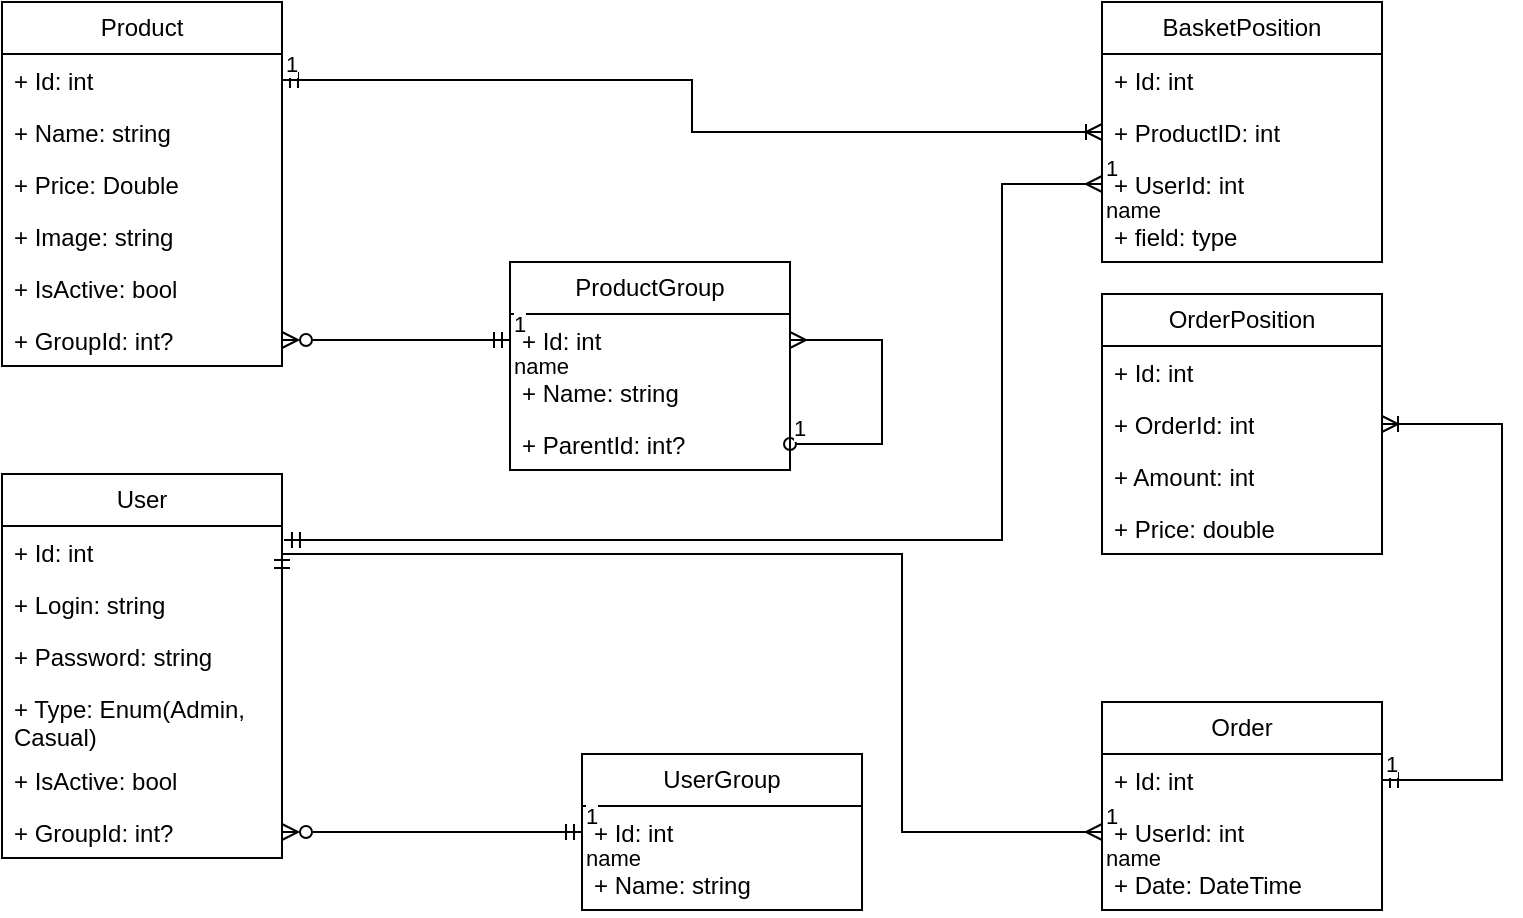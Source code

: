 <mxfile version="24.0.2" type="device">
  <diagram name="Strona-1" id="BYMz5x1TP5sVZ5xXCS6c">
    <mxGraphModel dx="880" dy="460" grid="1" gridSize="10" guides="1" tooltips="1" connect="1" arrows="1" fold="1" page="1" pageScale="1" pageWidth="827" pageHeight="1169" math="0" shadow="0">
      <root>
        <mxCell id="0" />
        <mxCell id="1" parent="0" />
        <mxCell id="6UlUiphFwFVS14rZ_dmK-1" value="Product" style="swimlane;fontStyle=0;childLayout=stackLayout;horizontal=1;startSize=26;fillColor=none;horizontalStack=0;resizeParent=1;resizeParentMax=0;resizeLast=0;collapsible=1;marginBottom=0;whiteSpace=wrap;html=1;" vertex="1" parent="1">
          <mxGeometry x="20" y="14" width="140" height="182" as="geometry" />
        </mxCell>
        <mxCell id="6UlUiphFwFVS14rZ_dmK-2" value="+ Id: int" style="text;strokeColor=none;fillColor=none;align=left;verticalAlign=top;spacingLeft=4;spacingRight=4;overflow=hidden;rotatable=0;points=[[0,0.5],[1,0.5]];portConstraint=eastwest;whiteSpace=wrap;html=1;" vertex="1" parent="6UlUiphFwFVS14rZ_dmK-1">
          <mxGeometry y="26" width="140" height="26" as="geometry" />
        </mxCell>
        <mxCell id="6UlUiphFwFVS14rZ_dmK-3" value="+ Name: string" style="text;strokeColor=none;fillColor=none;align=left;verticalAlign=top;spacingLeft=4;spacingRight=4;overflow=hidden;rotatable=0;points=[[0,0.5],[1,0.5]];portConstraint=eastwest;whiteSpace=wrap;html=1;" vertex="1" parent="6UlUiphFwFVS14rZ_dmK-1">
          <mxGeometry y="52" width="140" height="26" as="geometry" />
        </mxCell>
        <mxCell id="6UlUiphFwFVS14rZ_dmK-4" value="+ Price: Double" style="text;strokeColor=none;fillColor=none;align=left;verticalAlign=top;spacingLeft=4;spacingRight=4;overflow=hidden;rotatable=0;points=[[0,0.5],[1,0.5]];portConstraint=eastwest;whiteSpace=wrap;html=1;" vertex="1" parent="6UlUiphFwFVS14rZ_dmK-1">
          <mxGeometry y="78" width="140" height="26" as="geometry" />
        </mxCell>
        <mxCell id="6UlUiphFwFVS14rZ_dmK-5" value="+ Image: string" style="text;strokeColor=none;fillColor=none;align=left;verticalAlign=top;spacingLeft=4;spacingRight=4;overflow=hidden;rotatable=0;points=[[0,0.5],[1,0.5]];portConstraint=eastwest;whiteSpace=wrap;html=1;" vertex="1" parent="6UlUiphFwFVS14rZ_dmK-1">
          <mxGeometry y="104" width="140" height="26" as="geometry" />
        </mxCell>
        <mxCell id="6UlUiphFwFVS14rZ_dmK-6" value="+ IsActive: bool" style="text;strokeColor=none;fillColor=none;align=left;verticalAlign=top;spacingLeft=4;spacingRight=4;overflow=hidden;rotatable=0;points=[[0,0.5],[1,0.5]];portConstraint=eastwest;whiteSpace=wrap;html=1;" vertex="1" parent="6UlUiphFwFVS14rZ_dmK-1">
          <mxGeometry y="130" width="140" height="26" as="geometry" />
        </mxCell>
        <mxCell id="6UlUiphFwFVS14rZ_dmK-7" value="+ GroupId: int?" style="text;strokeColor=none;fillColor=none;align=left;verticalAlign=top;spacingLeft=4;spacingRight=4;overflow=hidden;rotatable=0;points=[[0,0.5],[1,0.5]];portConstraint=eastwest;whiteSpace=wrap;html=1;" vertex="1" parent="6UlUiphFwFVS14rZ_dmK-1">
          <mxGeometry y="156" width="140" height="26" as="geometry" />
        </mxCell>
        <mxCell id="6UlUiphFwFVS14rZ_dmK-8" value="ProductGroup" style="swimlane;fontStyle=0;childLayout=stackLayout;horizontal=1;startSize=26;fillColor=none;horizontalStack=0;resizeParent=1;resizeParentMax=0;resizeLast=0;collapsible=1;marginBottom=0;whiteSpace=wrap;html=1;" vertex="1" parent="1">
          <mxGeometry x="274" y="144" width="140" height="104" as="geometry" />
        </mxCell>
        <mxCell id="6UlUiphFwFVS14rZ_dmK-9" value="+ Id: int" style="text;strokeColor=none;fillColor=none;align=left;verticalAlign=top;spacingLeft=4;spacingRight=4;overflow=hidden;rotatable=0;points=[[0,0.5],[1,0.5]];portConstraint=eastwest;whiteSpace=wrap;html=1;" vertex="1" parent="6UlUiphFwFVS14rZ_dmK-8">
          <mxGeometry y="26" width="140" height="26" as="geometry" />
        </mxCell>
        <mxCell id="6UlUiphFwFVS14rZ_dmK-10" value="+ Name: string" style="text;strokeColor=none;fillColor=none;align=left;verticalAlign=top;spacingLeft=4;spacingRight=4;overflow=hidden;rotatable=0;points=[[0,0.5],[1,0.5]];portConstraint=eastwest;whiteSpace=wrap;html=1;" vertex="1" parent="6UlUiphFwFVS14rZ_dmK-8">
          <mxGeometry y="52" width="140" height="26" as="geometry" />
        </mxCell>
        <mxCell id="6UlUiphFwFVS14rZ_dmK-11" value="+ ParentId: int?" style="text;strokeColor=none;fillColor=none;align=left;verticalAlign=top;spacingLeft=4;spacingRight=4;overflow=hidden;rotatable=0;points=[[0,0.5],[1,0.5]];portConstraint=eastwest;whiteSpace=wrap;html=1;" vertex="1" parent="6UlUiphFwFVS14rZ_dmK-8">
          <mxGeometry y="78" width="140" height="26" as="geometry" />
        </mxCell>
        <mxCell id="6UlUiphFwFVS14rZ_dmK-52" value="" style="endArrow=ERmany;endFill=0;html=1;edgeStyle=orthogonalEdgeStyle;align=left;verticalAlign=top;rounded=0;exitX=1;exitY=0.5;exitDx=0;exitDy=0;entryX=1;entryY=0.5;entryDx=0;entryDy=0;startArrow=oval;startFill=0;" edge="1" parent="6UlUiphFwFVS14rZ_dmK-8" source="6UlUiphFwFVS14rZ_dmK-11" target="6UlUiphFwFVS14rZ_dmK-9">
          <mxGeometry x="-1" relative="1" as="geometry">
            <mxPoint x="-30" y="76" as="sourcePoint" />
            <mxPoint x="-144" y="80" as="targetPoint" />
            <Array as="points">
              <mxPoint x="186" y="91" />
              <mxPoint x="186" y="39" />
            </Array>
          </mxGeometry>
        </mxCell>
        <mxCell id="6UlUiphFwFVS14rZ_dmK-53" value="1" style="edgeLabel;resizable=0;html=1;align=left;verticalAlign=bottom;" connectable="0" vertex="1" parent="6UlUiphFwFVS14rZ_dmK-52">
          <mxGeometry x="-1" relative="1" as="geometry" />
        </mxCell>
        <mxCell id="6UlUiphFwFVS14rZ_dmK-12" value="User" style="swimlane;fontStyle=0;childLayout=stackLayout;horizontal=1;startSize=26;fillColor=none;horizontalStack=0;resizeParent=1;resizeParentMax=0;resizeLast=0;collapsible=1;marginBottom=0;whiteSpace=wrap;html=1;" vertex="1" parent="1">
          <mxGeometry x="20" y="250" width="140" height="192" as="geometry" />
        </mxCell>
        <mxCell id="6UlUiphFwFVS14rZ_dmK-13" value="+ Id: int" style="text;strokeColor=none;fillColor=none;align=left;verticalAlign=top;spacingLeft=4;spacingRight=4;overflow=hidden;rotatable=0;points=[[0,0.5],[1,0.5]];portConstraint=eastwest;whiteSpace=wrap;html=1;" vertex="1" parent="6UlUiphFwFVS14rZ_dmK-12">
          <mxGeometry y="26" width="140" height="26" as="geometry" />
        </mxCell>
        <mxCell id="6UlUiphFwFVS14rZ_dmK-14" value="+ Login: string" style="text;strokeColor=none;fillColor=none;align=left;verticalAlign=top;spacingLeft=4;spacingRight=4;overflow=hidden;rotatable=0;points=[[0,0.5],[1,0.5]];portConstraint=eastwest;whiteSpace=wrap;html=1;" vertex="1" parent="6UlUiphFwFVS14rZ_dmK-12">
          <mxGeometry y="52" width="140" height="26" as="geometry" />
        </mxCell>
        <mxCell id="6UlUiphFwFVS14rZ_dmK-15" value="+ Password: string" style="text;strokeColor=none;fillColor=none;align=left;verticalAlign=top;spacingLeft=4;spacingRight=4;overflow=hidden;rotatable=0;points=[[0,0.5],[1,0.5]];portConstraint=eastwest;whiteSpace=wrap;html=1;" vertex="1" parent="6UlUiphFwFVS14rZ_dmK-12">
          <mxGeometry y="78" width="140" height="26" as="geometry" />
        </mxCell>
        <mxCell id="6UlUiphFwFVS14rZ_dmK-16" value="+ Type: Enum(Admin, Casual)" style="text;strokeColor=none;fillColor=none;align=left;verticalAlign=top;spacingLeft=4;spacingRight=4;overflow=hidden;rotatable=0;points=[[0,0.5],[1,0.5]];portConstraint=eastwest;whiteSpace=wrap;html=1;" vertex="1" parent="6UlUiphFwFVS14rZ_dmK-12">
          <mxGeometry y="104" width="140" height="36" as="geometry" />
        </mxCell>
        <mxCell id="6UlUiphFwFVS14rZ_dmK-17" value="+ IsActive: bool" style="text;strokeColor=none;fillColor=none;align=left;verticalAlign=top;spacingLeft=4;spacingRight=4;overflow=hidden;rotatable=0;points=[[0,0.5],[1,0.5]];portConstraint=eastwest;whiteSpace=wrap;html=1;" vertex="1" parent="6UlUiphFwFVS14rZ_dmK-12">
          <mxGeometry y="140" width="140" height="26" as="geometry" />
        </mxCell>
        <mxCell id="6UlUiphFwFVS14rZ_dmK-18" value="+ GroupId: int?" style="text;strokeColor=none;fillColor=none;align=left;verticalAlign=top;spacingLeft=4;spacingRight=4;overflow=hidden;rotatable=0;points=[[0,0.5],[1,0.5]];portConstraint=eastwest;whiteSpace=wrap;html=1;" vertex="1" parent="6UlUiphFwFVS14rZ_dmK-12">
          <mxGeometry y="166" width="140" height="26" as="geometry" />
        </mxCell>
        <mxCell id="6UlUiphFwFVS14rZ_dmK-19" value="UserGroup" style="swimlane;fontStyle=0;childLayout=stackLayout;horizontal=1;startSize=26;fillColor=none;horizontalStack=0;resizeParent=1;resizeParentMax=0;resizeLast=0;collapsible=1;marginBottom=0;whiteSpace=wrap;html=1;" vertex="1" parent="1">
          <mxGeometry x="310" y="390" width="140" height="78" as="geometry" />
        </mxCell>
        <mxCell id="6UlUiphFwFVS14rZ_dmK-20" value="+ Id: int" style="text;strokeColor=none;fillColor=none;align=left;verticalAlign=top;spacingLeft=4;spacingRight=4;overflow=hidden;rotatable=0;points=[[0,0.5],[1,0.5]];portConstraint=eastwest;whiteSpace=wrap;html=1;" vertex="1" parent="6UlUiphFwFVS14rZ_dmK-19">
          <mxGeometry y="26" width="140" height="26" as="geometry" />
        </mxCell>
        <mxCell id="6UlUiphFwFVS14rZ_dmK-21" value="+ Name: string" style="text;strokeColor=none;fillColor=none;align=left;verticalAlign=top;spacingLeft=4;spacingRight=4;overflow=hidden;rotatable=0;points=[[0,0.5],[1,0.5]];portConstraint=eastwest;whiteSpace=wrap;html=1;" vertex="1" parent="6UlUiphFwFVS14rZ_dmK-19">
          <mxGeometry y="52" width="140" height="26" as="geometry" />
        </mxCell>
        <mxCell id="6UlUiphFwFVS14rZ_dmK-24" value="BasketPosition" style="swimlane;fontStyle=0;childLayout=stackLayout;horizontal=1;startSize=26;fillColor=none;horizontalStack=0;resizeParent=1;resizeParentMax=0;resizeLast=0;collapsible=1;marginBottom=0;whiteSpace=wrap;html=1;" vertex="1" parent="1">
          <mxGeometry x="570" y="14" width="140" height="130" as="geometry" />
        </mxCell>
        <mxCell id="6UlUiphFwFVS14rZ_dmK-25" value="+ Id: int" style="text;strokeColor=none;fillColor=none;align=left;verticalAlign=top;spacingLeft=4;spacingRight=4;overflow=hidden;rotatable=0;points=[[0,0.5],[1,0.5]];portConstraint=eastwest;whiteSpace=wrap;html=1;" vertex="1" parent="6UlUiphFwFVS14rZ_dmK-24">
          <mxGeometry y="26" width="140" height="26" as="geometry" />
        </mxCell>
        <mxCell id="6UlUiphFwFVS14rZ_dmK-26" value="+ ProductID: int" style="text;strokeColor=none;fillColor=none;align=left;verticalAlign=top;spacingLeft=4;spacingRight=4;overflow=hidden;rotatable=0;points=[[0,0.5],[1,0.5]];portConstraint=eastwest;whiteSpace=wrap;html=1;" vertex="1" parent="6UlUiphFwFVS14rZ_dmK-24">
          <mxGeometry y="52" width="140" height="26" as="geometry" />
        </mxCell>
        <mxCell id="6UlUiphFwFVS14rZ_dmK-27" value="+ UserId: int" style="text;strokeColor=none;fillColor=none;align=left;verticalAlign=top;spacingLeft=4;spacingRight=4;overflow=hidden;rotatable=0;points=[[0,0.5],[1,0.5]];portConstraint=eastwest;whiteSpace=wrap;html=1;" vertex="1" parent="6UlUiphFwFVS14rZ_dmK-24">
          <mxGeometry y="78" width="140" height="26" as="geometry" />
        </mxCell>
        <mxCell id="6UlUiphFwFVS14rZ_dmK-28" value="+ field: type" style="text;strokeColor=none;fillColor=none;align=left;verticalAlign=top;spacingLeft=4;spacingRight=4;overflow=hidden;rotatable=0;points=[[0,0.5],[1,0.5]];portConstraint=eastwest;whiteSpace=wrap;html=1;" vertex="1" parent="6UlUiphFwFVS14rZ_dmK-24">
          <mxGeometry y="104" width="140" height="26" as="geometry" />
        </mxCell>
        <mxCell id="6UlUiphFwFVS14rZ_dmK-29" value="Order" style="swimlane;fontStyle=0;childLayout=stackLayout;horizontal=1;startSize=26;fillColor=none;horizontalStack=0;resizeParent=1;resizeParentMax=0;resizeLast=0;collapsible=1;marginBottom=0;whiteSpace=wrap;html=1;" vertex="1" parent="1">
          <mxGeometry x="570" y="364" width="140" height="104" as="geometry" />
        </mxCell>
        <mxCell id="6UlUiphFwFVS14rZ_dmK-30" value="+ Id: int" style="text;strokeColor=none;fillColor=none;align=left;verticalAlign=top;spacingLeft=4;spacingRight=4;overflow=hidden;rotatable=0;points=[[0,0.5],[1,0.5]];portConstraint=eastwest;whiteSpace=wrap;html=1;" vertex="1" parent="6UlUiphFwFVS14rZ_dmK-29">
          <mxGeometry y="26" width="140" height="26" as="geometry" />
        </mxCell>
        <mxCell id="6UlUiphFwFVS14rZ_dmK-31" value="+ UserId: int" style="text;strokeColor=none;fillColor=none;align=left;verticalAlign=top;spacingLeft=4;spacingRight=4;overflow=hidden;rotatable=0;points=[[0,0.5],[1,0.5]];portConstraint=eastwest;whiteSpace=wrap;html=1;" vertex="1" parent="6UlUiphFwFVS14rZ_dmK-29">
          <mxGeometry y="52" width="140" height="26" as="geometry" />
        </mxCell>
        <mxCell id="6UlUiphFwFVS14rZ_dmK-32" value="+ Date: DateTime" style="text;strokeColor=none;fillColor=none;align=left;verticalAlign=top;spacingLeft=4;spacingRight=4;overflow=hidden;rotatable=0;points=[[0,0.5],[1,0.5]];portConstraint=eastwest;whiteSpace=wrap;html=1;" vertex="1" parent="6UlUiphFwFVS14rZ_dmK-29">
          <mxGeometry y="78" width="140" height="26" as="geometry" />
        </mxCell>
        <mxCell id="6UlUiphFwFVS14rZ_dmK-33" value="OrderPosition" style="swimlane;fontStyle=0;childLayout=stackLayout;horizontal=1;startSize=26;fillColor=none;horizontalStack=0;resizeParent=1;resizeParentMax=0;resizeLast=0;collapsible=1;marginBottom=0;whiteSpace=wrap;html=1;" vertex="1" parent="1">
          <mxGeometry x="570" y="160" width="140" height="130" as="geometry">
            <mxRectangle x="570" y="160" width="110" height="30" as="alternateBounds" />
          </mxGeometry>
        </mxCell>
        <mxCell id="6UlUiphFwFVS14rZ_dmK-34" value="+ Id: int" style="text;strokeColor=none;fillColor=none;align=left;verticalAlign=top;spacingLeft=4;spacingRight=4;overflow=hidden;rotatable=0;points=[[0,0.5],[1,0.5]];portConstraint=eastwest;whiteSpace=wrap;html=1;" vertex="1" parent="6UlUiphFwFVS14rZ_dmK-33">
          <mxGeometry y="26" width="140" height="26" as="geometry" />
        </mxCell>
        <mxCell id="6UlUiphFwFVS14rZ_dmK-35" value="+ OrderId: int" style="text;strokeColor=none;fillColor=none;align=left;verticalAlign=top;spacingLeft=4;spacingRight=4;overflow=hidden;rotatable=0;points=[[0,0.5],[1,0.5]];portConstraint=eastwest;whiteSpace=wrap;html=1;" vertex="1" parent="6UlUiphFwFVS14rZ_dmK-33">
          <mxGeometry y="52" width="140" height="26" as="geometry" />
        </mxCell>
        <mxCell id="6UlUiphFwFVS14rZ_dmK-36" value="+ Amount: int" style="text;strokeColor=none;fillColor=none;align=left;verticalAlign=top;spacingLeft=4;spacingRight=4;overflow=hidden;rotatable=0;points=[[0,0.5],[1,0.5]];portConstraint=eastwest;whiteSpace=wrap;html=1;" vertex="1" parent="6UlUiphFwFVS14rZ_dmK-33">
          <mxGeometry y="78" width="140" height="26" as="geometry" />
        </mxCell>
        <mxCell id="6UlUiphFwFVS14rZ_dmK-37" value="+ Price: double" style="text;strokeColor=none;fillColor=none;align=left;verticalAlign=top;spacingLeft=4;spacingRight=4;overflow=hidden;rotatable=0;points=[[0,0.5],[1,0.5]];portConstraint=eastwest;whiteSpace=wrap;html=1;" vertex="1" parent="6UlUiphFwFVS14rZ_dmK-33">
          <mxGeometry y="104" width="140" height="26" as="geometry" />
        </mxCell>
        <mxCell id="6UlUiphFwFVS14rZ_dmK-39" value="name" style="endArrow=ERzeroToMany;endFill=0;html=1;edgeStyle=orthogonalEdgeStyle;align=left;verticalAlign=top;rounded=0;exitX=0;exitY=0.5;exitDx=0;exitDy=0;entryX=1;entryY=0.5;entryDx=0;entryDy=0;startArrow=ERmandOne;startFill=0;" edge="1" parent="1" source="6UlUiphFwFVS14rZ_dmK-9" target="6UlUiphFwFVS14rZ_dmK-7">
          <mxGeometry x="-1" relative="1" as="geometry">
            <mxPoint x="210" y="104.5" as="sourcePoint" />
            <mxPoint x="230" y="130" as="targetPoint" />
          </mxGeometry>
        </mxCell>
        <mxCell id="6UlUiphFwFVS14rZ_dmK-40" value="1" style="edgeLabel;resizable=0;html=1;align=left;verticalAlign=bottom;" connectable="0" vertex="1" parent="6UlUiphFwFVS14rZ_dmK-39">
          <mxGeometry x="-1" relative="1" as="geometry" />
        </mxCell>
        <mxCell id="6UlUiphFwFVS14rZ_dmK-42" value="name" style="endArrow=ERzeroToMany;endFill=0;html=1;edgeStyle=orthogonalEdgeStyle;align=left;verticalAlign=top;rounded=0;exitX=0;exitY=0.5;exitDx=0;exitDy=0;entryX=1;entryY=0.5;entryDx=0;entryDy=0;startArrow=ERmandOne;startFill=0;" edge="1" parent="1" source="6UlUiphFwFVS14rZ_dmK-20" target="6UlUiphFwFVS14rZ_dmK-18">
          <mxGeometry x="-1" relative="1" as="geometry">
            <mxPoint x="314" y="446" as="sourcePoint" />
            <mxPoint x="200" y="450" as="targetPoint" />
          </mxGeometry>
        </mxCell>
        <mxCell id="6UlUiphFwFVS14rZ_dmK-43" value="1" style="edgeLabel;resizable=0;html=1;align=left;verticalAlign=bottom;" connectable="0" vertex="1" parent="6UlUiphFwFVS14rZ_dmK-42">
          <mxGeometry x="-1" relative="1" as="geometry" />
        </mxCell>
        <mxCell id="6UlUiphFwFVS14rZ_dmK-44" value="" style="endArrow=ERoneToMany;endFill=0;html=1;edgeStyle=orthogonalEdgeStyle;align=left;verticalAlign=top;rounded=0;startArrow=ERmandOne;startFill=0;exitX=1;exitY=0.5;exitDx=0;exitDy=0;" edge="1" parent="1" source="6UlUiphFwFVS14rZ_dmK-30">
          <mxGeometry x="-1" relative="1" as="geometry">
            <mxPoint x="630" y="290" as="sourcePoint" />
            <mxPoint x="710" y="225" as="targetPoint" />
            <Array as="points">
              <mxPoint x="770" y="403" />
              <mxPoint x="770" y="225" />
            </Array>
            <mxPoint as="offset" />
          </mxGeometry>
        </mxCell>
        <mxCell id="6UlUiphFwFVS14rZ_dmK-45" value="1" style="edgeLabel;resizable=0;html=1;align=left;verticalAlign=bottom;" connectable="0" vertex="1" parent="6UlUiphFwFVS14rZ_dmK-44">
          <mxGeometry x="-1" relative="1" as="geometry" />
        </mxCell>
        <mxCell id="6UlUiphFwFVS14rZ_dmK-46" value="" style="endArrow=ERoneToMany;endFill=0;html=1;edgeStyle=orthogonalEdgeStyle;align=left;verticalAlign=top;rounded=0;exitX=1;exitY=0.5;exitDx=0;exitDy=0;entryX=0;entryY=0.5;entryDx=0;entryDy=0;startArrow=ERmandOne;startFill=0;" edge="1" parent="1" source="6UlUiphFwFVS14rZ_dmK-2" target="6UlUiphFwFVS14rZ_dmK-26">
          <mxGeometry x="-1" relative="1" as="geometry">
            <mxPoint x="300" y="76" as="sourcePoint" />
            <mxPoint x="260" y="50" as="targetPoint" />
          </mxGeometry>
        </mxCell>
        <mxCell id="6UlUiphFwFVS14rZ_dmK-47" value="1" style="edgeLabel;resizable=0;html=1;align=left;verticalAlign=bottom;" connectable="0" vertex="1" parent="6UlUiphFwFVS14rZ_dmK-46">
          <mxGeometry x="-1" relative="1" as="geometry" />
        </mxCell>
        <mxCell id="6UlUiphFwFVS14rZ_dmK-48" value="name" style="endArrow=ERmandOne;endFill=0;html=1;edgeStyle=orthogonalEdgeStyle;align=left;verticalAlign=top;rounded=0;startArrow=ERmany;startFill=0;exitX=0;exitY=0.5;exitDx=0;exitDy=0;entryX=1;entryY=0.5;entryDx=0;entryDy=0;" edge="1" parent="1" source="6UlUiphFwFVS14rZ_dmK-31" target="6UlUiphFwFVS14rZ_dmK-13">
          <mxGeometry x="-1" relative="1" as="geometry">
            <mxPoint x="389.5" y="270" as="sourcePoint" />
            <mxPoint x="190" y="310" as="targetPoint" />
            <Array as="points">
              <mxPoint x="470" y="429" />
              <mxPoint x="470" y="290" />
            </Array>
          </mxGeometry>
        </mxCell>
        <mxCell id="6UlUiphFwFVS14rZ_dmK-49" value="1" style="edgeLabel;resizable=0;html=1;align=left;verticalAlign=bottom;" connectable="0" vertex="1" parent="6UlUiphFwFVS14rZ_dmK-48">
          <mxGeometry x="-1" relative="1" as="geometry" />
        </mxCell>
        <mxCell id="6UlUiphFwFVS14rZ_dmK-50" value="name" style="endArrow=ERmandOne;endFill=0;html=1;edgeStyle=orthogonalEdgeStyle;align=left;verticalAlign=top;rounded=0;startArrow=ERmany;startFill=0;exitX=0;exitY=0.5;exitDx=0;exitDy=0;entryX=1.007;entryY=0.269;entryDx=0;entryDy=0;entryPerimeter=0;" edge="1" parent="1" source="6UlUiphFwFVS14rZ_dmK-27" target="6UlUiphFwFVS14rZ_dmK-13">
          <mxGeometry x="-1" relative="1" as="geometry">
            <mxPoint x="480" y="270" as="sourcePoint" />
            <mxPoint x="160" y="290" as="targetPoint" />
            <Array as="points">
              <mxPoint x="520" y="105" />
              <mxPoint x="520" y="283" />
            </Array>
          </mxGeometry>
        </mxCell>
        <mxCell id="6UlUiphFwFVS14rZ_dmK-51" value="1" style="edgeLabel;resizable=0;html=1;align=left;verticalAlign=bottom;" connectable="0" vertex="1" parent="6UlUiphFwFVS14rZ_dmK-50">
          <mxGeometry x="-1" relative="1" as="geometry" />
        </mxCell>
      </root>
    </mxGraphModel>
  </diagram>
</mxfile>
